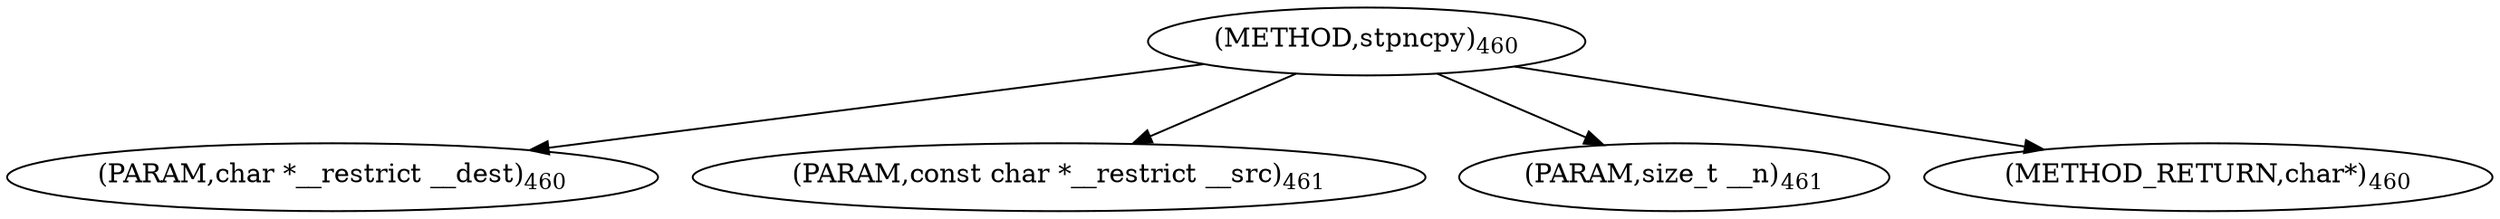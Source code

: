 digraph "stpncpy" {  
"99018" [label = <(METHOD,stpncpy)<SUB>460</SUB>> ]
"99019" [label = <(PARAM,char *__restrict __dest)<SUB>460</SUB>> ]
"99020" [label = <(PARAM,const char *__restrict __src)<SUB>461</SUB>> ]
"99021" [label = <(PARAM,size_t __n)<SUB>461</SUB>> ]
"99022" [label = <(METHOD_RETURN,char*)<SUB>460</SUB>> ]
  "99018" -> "99019" 
  "99018" -> "99020" 
  "99018" -> "99021" 
  "99018" -> "99022" 
}
